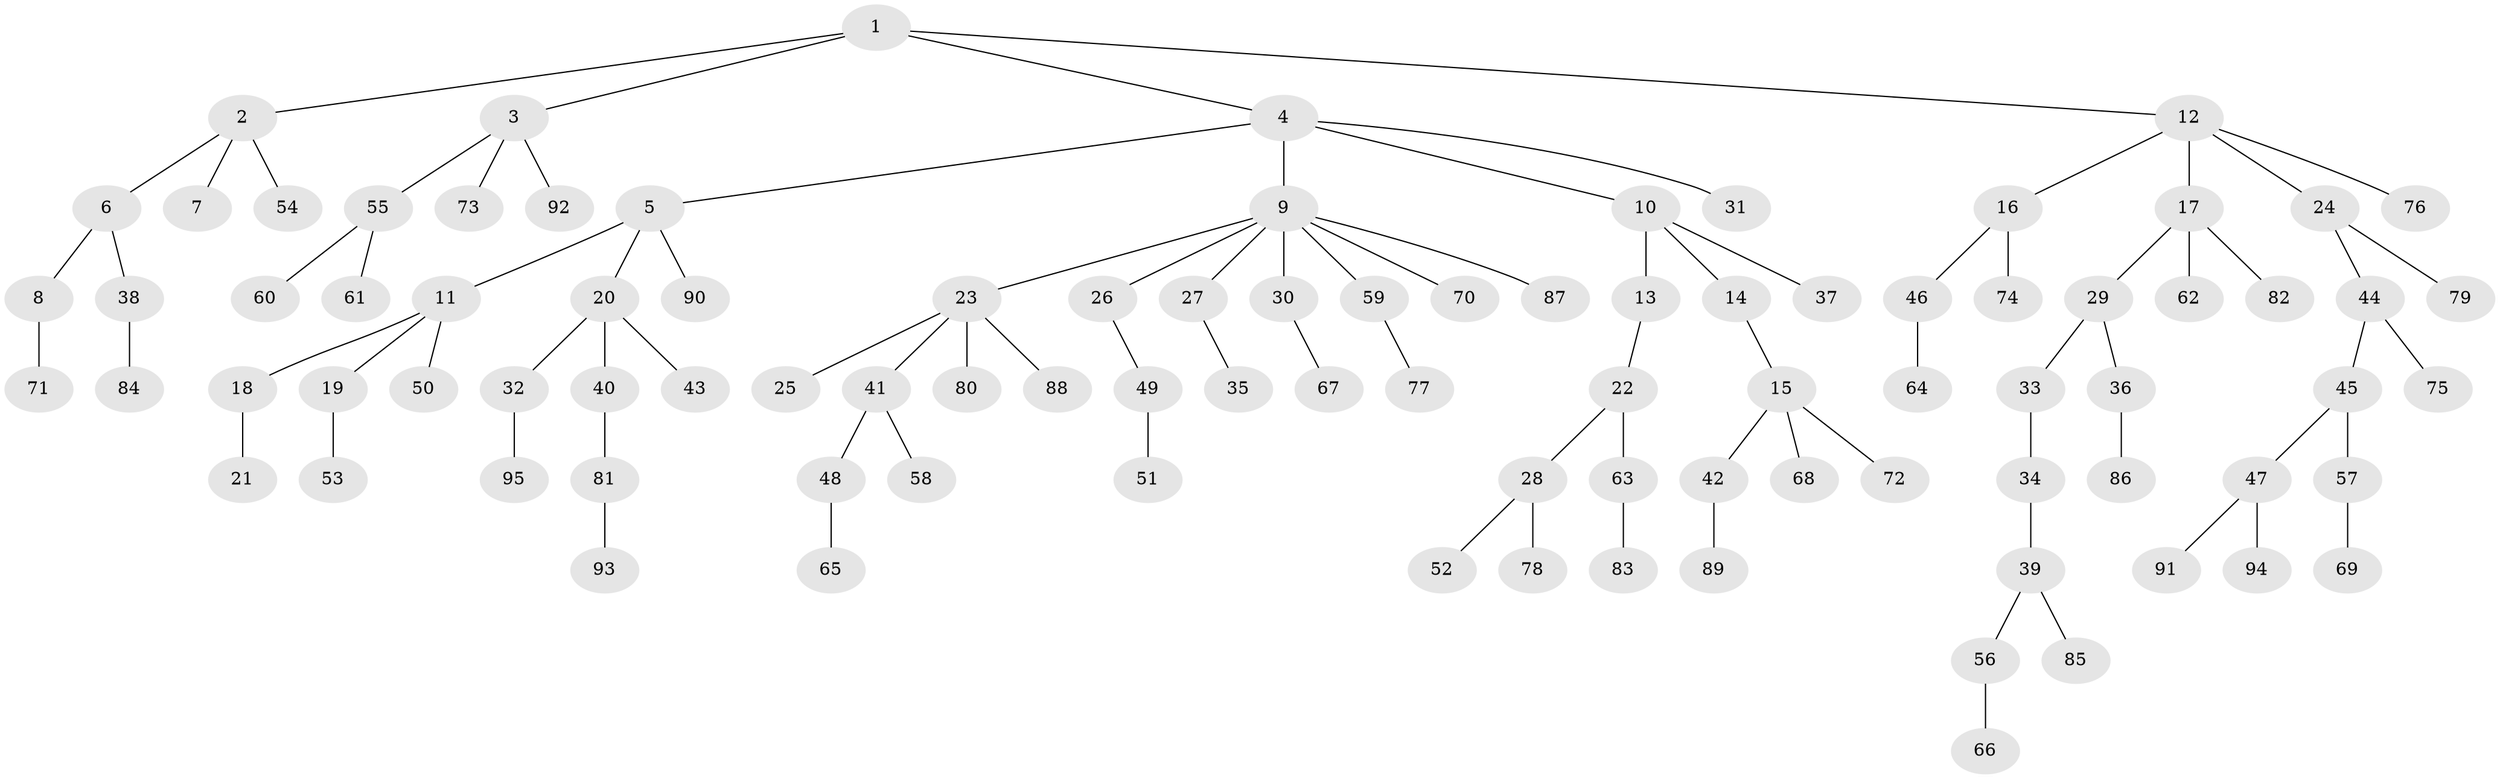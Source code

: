 // coarse degree distribution, {2: 0.1276595744680851, 1: 0.7021276595744681, 4: 0.0851063829787234, 16: 0.02127659574468085, 5: 0.06382978723404255}
// Generated by graph-tools (version 1.1) at 2025/56/03/04/25 21:56:49]
// undirected, 95 vertices, 94 edges
graph export_dot {
graph [start="1"]
  node [color=gray90,style=filled];
  1;
  2;
  3;
  4;
  5;
  6;
  7;
  8;
  9;
  10;
  11;
  12;
  13;
  14;
  15;
  16;
  17;
  18;
  19;
  20;
  21;
  22;
  23;
  24;
  25;
  26;
  27;
  28;
  29;
  30;
  31;
  32;
  33;
  34;
  35;
  36;
  37;
  38;
  39;
  40;
  41;
  42;
  43;
  44;
  45;
  46;
  47;
  48;
  49;
  50;
  51;
  52;
  53;
  54;
  55;
  56;
  57;
  58;
  59;
  60;
  61;
  62;
  63;
  64;
  65;
  66;
  67;
  68;
  69;
  70;
  71;
  72;
  73;
  74;
  75;
  76;
  77;
  78;
  79;
  80;
  81;
  82;
  83;
  84;
  85;
  86;
  87;
  88;
  89;
  90;
  91;
  92;
  93;
  94;
  95;
  1 -- 2;
  1 -- 3;
  1 -- 4;
  1 -- 12;
  2 -- 6;
  2 -- 7;
  2 -- 54;
  3 -- 55;
  3 -- 73;
  3 -- 92;
  4 -- 5;
  4 -- 9;
  4 -- 10;
  4 -- 31;
  5 -- 11;
  5 -- 20;
  5 -- 90;
  6 -- 8;
  6 -- 38;
  8 -- 71;
  9 -- 23;
  9 -- 26;
  9 -- 27;
  9 -- 30;
  9 -- 59;
  9 -- 70;
  9 -- 87;
  10 -- 13;
  10 -- 14;
  10 -- 37;
  11 -- 18;
  11 -- 19;
  11 -- 50;
  12 -- 16;
  12 -- 17;
  12 -- 24;
  12 -- 76;
  13 -- 22;
  14 -- 15;
  15 -- 42;
  15 -- 68;
  15 -- 72;
  16 -- 46;
  16 -- 74;
  17 -- 29;
  17 -- 62;
  17 -- 82;
  18 -- 21;
  19 -- 53;
  20 -- 32;
  20 -- 40;
  20 -- 43;
  22 -- 28;
  22 -- 63;
  23 -- 25;
  23 -- 41;
  23 -- 80;
  23 -- 88;
  24 -- 44;
  24 -- 79;
  26 -- 49;
  27 -- 35;
  28 -- 52;
  28 -- 78;
  29 -- 33;
  29 -- 36;
  30 -- 67;
  32 -- 95;
  33 -- 34;
  34 -- 39;
  36 -- 86;
  38 -- 84;
  39 -- 56;
  39 -- 85;
  40 -- 81;
  41 -- 48;
  41 -- 58;
  42 -- 89;
  44 -- 45;
  44 -- 75;
  45 -- 47;
  45 -- 57;
  46 -- 64;
  47 -- 91;
  47 -- 94;
  48 -- 65;
  49 -- 51;
  55 -- 60;
  55 -- 61;
  56 -- 66;
  57 -- 69;
  59 -- 77;
  63 -- 83;
  81 -- 93;
}
